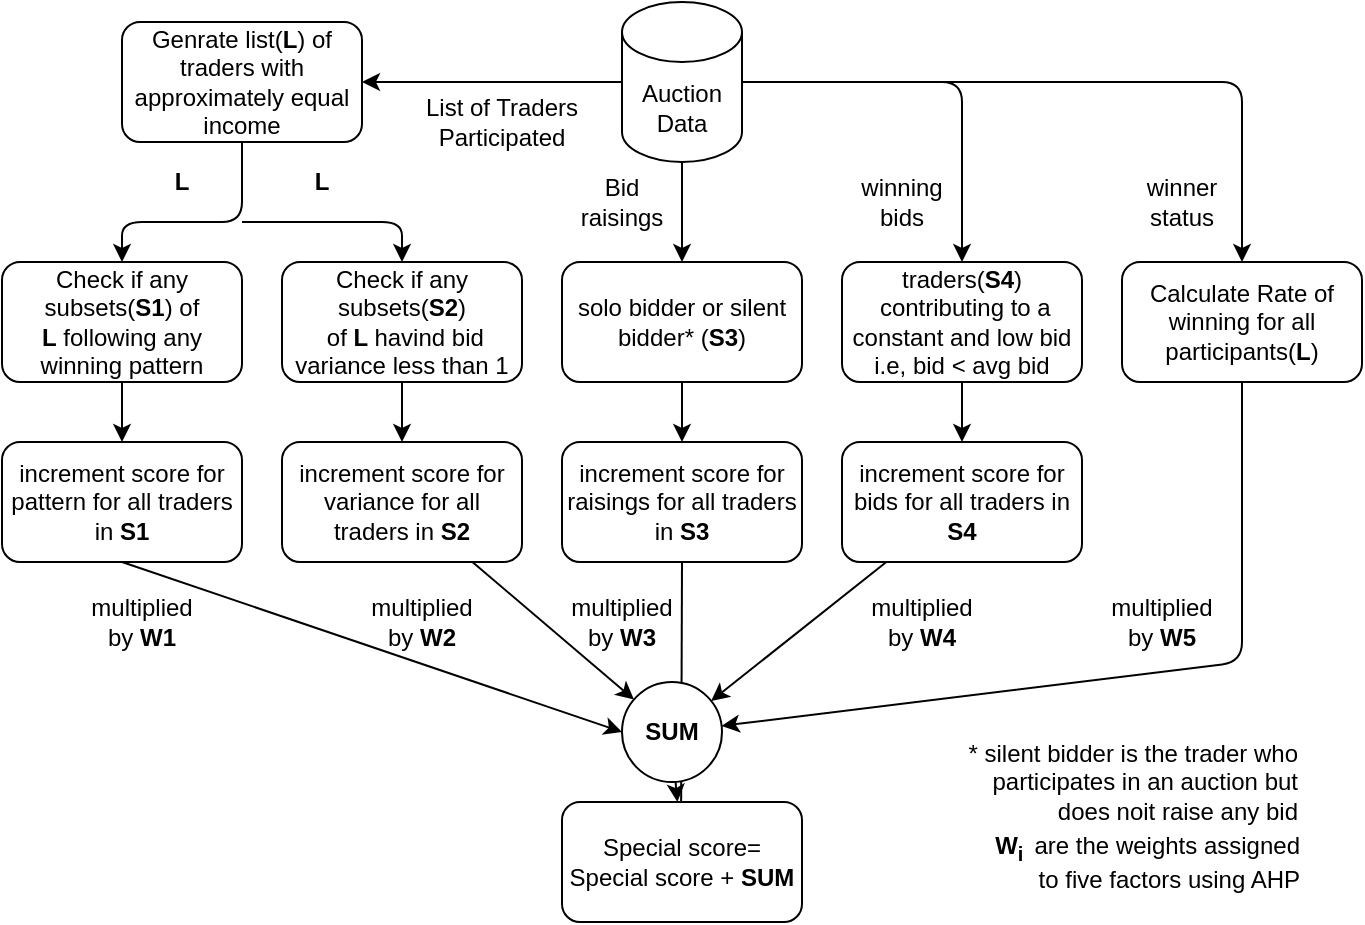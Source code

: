 <mxfile version="14.2.7" type="device"><diagram id="gnQUmHNPhaSBGJ1AbpWR" name="Page-1"><mxGraphModel dx="868" dy="425" grid="1" gridSize="10" guides="1" tooltips="1" connect="1" arrows="1" fold="1" page="1" pageScale="1" pageWidth="850" pageHeight="1100" math="0" shadow="0"><root><mxCell id="0"/><mxCell id="1" parent="0"/><mxCell id="QG1C3e0sccsq5ow90GUI-1" value="Auction Data" style="shape=cylinder3;whiteSpace=wrap;html=1;boundedLbl=1;backgroundOutline=1;size=15;" vertex="1" parent="1"><mxGeometry x="390" y="210" width="60" height="80" as="geometry"/></mxCell><mxCell id="QG1C3e0sccsq5ow90GUI-2" value="Genrate list(&lt;b&gt;L&lt;/b&gt;) of traders with approximately equal income" style="rounded=1;whiteSpace=wrap;html=1;" vertex="1" parent="1"><mxGeometry x="140" y="220" width="120" height="60" as="geometry"/></mxCell><mxCell id="QG1C3e0sccsq5ow90GUI-3" value="" style="endArrow=classic;html=1;entryX=1;entryY=0.5;entryDx=0;entryDy=0;" edge="1" parent="1" source="QG1C3e0sccsq5ow90GUI-1" target="QG1C3e0sccsq5ow90GUI-2"><mxGeometry width="50" height="50" relative="1" as="geometry"><mxPoint x="400" y="420" as="sourcePoint"/><mxPoint x="450" y="370" as="targetPoint"/></mxGeometry></mxCell><mxCell id="QG1C3e0sccsq5ow90GUI-4" value="List of Traders Participated" style="text;html=1;strokeColor=none;fillColor=none;align=center;verticalAlign=middle;whiteSpace=wrap;rounded=0;" vertex="1" parent="1"><mxGeometry x="290" y="260" width="80" height="20" as="geometry"/></mxCell><mxCell id="QG1C3e0sccsq5ow90GUI-5" value="Check if any subsets(&lt;b&gt;S1&lt;/b&gt;) of &lt;b&gt;L&lt;/b&gt;&amp;nbsp;following any winning pattern" style="rounded=1;whiteSpace=wrap;html=1;" vertex="1" parent="1"><mxGeometry x="80" y="340" width="120" height="60" as="geometry"/></mxCell><mxCell id="QG1C3e0sccsq5ow90GUI-6" value="Check if any subsets(&lt;b&gt;S2&lt;/b&gt;)&lt;br&gt;&amp;nbsp;of &lt;b&gt;L &lt;/b&gt;havind bid variance less than 1" style="rounded=1;whiteSpace=wrap;html=1;" vertex="1" parent="1"><mxGeometry x="220" y="340" width="120" height="60" as="geometry"/></mxCell><mxCell id="QG1C3e0sccsq5ow90GUI-7" value="solo bidder or silent bidder* (&lt;b&gt;S3&lt;/b&gt;)" style="rounded=1;whiteSpace=wrap;html=1;" vertex="1" parent="1"><mxGeometry x="360" y="340" width="120" height="60" as="geometry"/></mxCell><mxCell id="QG1C3e0sccsq5ow90GUI-8" value="traders(&lt;b&gt;S4&lt;/b&gt;)&lt;br&gt;&amp;nbsp;contributing to a constant and low bid i.e, bid &amp;lt; avg bid" style="rounded=1;whiteSpace=wrap;html=1;" vertex="1" parent="1"><mxGeometry x="500" y="340" width="120" height="60" as="geometry"/></mxCell><mxCell id="QG1C3e0sccsq5ow90GUI-9" value="Calculate Rate of winning for all participants(&lt;b&gt;L&lt;/b&gt;)" style="rounded=1;whiteSpace=wrap;html=1;" vertex="1" parent="1"><mxGeometry x="640" y="340" width="120" height="60" as="geometry"/></mxCell><mxCell id="QG1C3e0sccsq5ow90GUI-10" value="" style="endArrow=classic;html=1;exitX=0.5;exitY=1;exitDx=0;exitDy=0;" edge="1" parent="1" source="QG1C3e0sccsq5ow90GUI-2" target="QG1C3e0sccsq5ow90GUI-5"><mxGeometry width="50" height="50" relative="1" as="geometry"><mxPoint x="240" y="330" as="sourcePoint"/><mxPoint x="290" y="280" as="targetPoint"/><Array as="points"><mxPoint x="200" y="320"/><mxPoint x="140" y="320"/></Array></mxGeometry></mxCell><mxCell id="QG1C3e0sccsq5ow90GUI-11" value="" style="endArrow=classic;html=1;entryX=0.5;entryY=0;entryDx=0;entryDy=0;" edge="1" parent="1" target="QG1C3e0sccsq5ow90GUI-6"><mxGeometry width="50" height="50" relative="1" as="geometry"><mxPoint x="200" y="320" as="sourcePoint"/><mxPoint x="290" y="360" as="targetPoint"/><Array as="points"><mxPoint x="280" y="320"/></Array></mxGeometry></mxCell><mxCell id="QG1C3e0sccsq5ow90GUI-12" value="&lt;b&gt;L&lt;/b&gt;" style="text;html=1;strokeColor=none;fillColor=none;align=center;verticalAlign=middle;whiteSpace=wrap;rounded=0;" vertex="1" parent="1"><mxGeometry x="150" y="290" width="40" height="20" as="geometry"/></mxCell><mxCell id="QG1C3e0sccsq5ow90GUI-14" value="&lt;b&gt;L&lt;/b&gt;" style="text;html=1;strokeColor=none;fillColor=none;align=center;verticalAlign=middle;whiteSpace=wrap;rounded=0;" vertex="1" parent="1"><mxGeometry x="220" y="290" width="40" height="20" as="geometry"/></mxCell><mxCell id="QG1C3e0sccsq5ow90GUI-15" value="" style="endArrow=classic;html=1;" edge="1" parent="1" source="QG1C3e0sccsq5ow90GUI-1" target="QG1C3e0sccsq5ow90GUI-7"><mxGeometry width="50" height="50" relative="1" as="geometry"><mxPoint x="400" y="460" as="sourcePoint"/><mxPoint x="450" y="410" as="targetPoint"/></mxGeometry></mxCell><mxCell id="QG1C3e0sccsq5ow90GUI-16" value="" style="endArrow=classic;html=1;exitX=1;exitY=0.5;exitDx=0;exitDy=0;exitPerimeter=0;" edge="1" parent="1" source="QG1C3e0sccsq5ow90GUI-1" target="QG1C3e0sccsq5ow90GUI-8"><mxGeometry width="50" height="50" relative="1" as="geometry"><mxPoint x="400" y="460" as="sourcePoint"/><mxPoint x="550" y="360" as="targetPoint"/><Array as="points"><mxPoint x="560" y="250"/></Array></mxGeometry></mxCell><mxCell id="QG1C3e0sccsq5ow90GUI-17" value="Bid raisings" style="text;html=1;strokeColor=none;fillColor=none;align=center;verticalAlign=middle;whiteSpace=wrap;rounded=0;" vertex="1" parent="1"><mxGeometry x="370" y="300" width="40" height="20" as="geometry"/></mxCell><mxCell id="QG1C3e0sccsq5ow90GUI-18" value="winning bids" style="text;html=1;strokeColor=none;fillColor=none;align=center;verticalAlign=middle;whiteSpace=wrap;rounded=0;" vertex="1" parent="1"><mxGeometry x="510" y="300" width="40" height="20" as="geometry"/></mxCell><mxCell id="QG1C3e0sccsq5ow90GUI-19" value="" style="endArrow=classic;html=1;" edge="1" parent="1" target="QG1C3e0sccsq5ow90GUI-9"><mxGeometry width="50" height="50" relative="1" as="geometry"><mxPoint x="550" y="250" as="sourcePoint"/><mxPoint x="450" y="400" as="targetPoint"/><Array as="points"><mxPoint x="700" y="250"/></Array></mxGeometry></mxCell><mxCell id="QG1C3e0sccsq5ow90GUI-20" value="winner status" style="text;html=1;strokeColor=none;fillColor=none;align=center;verticalAlign=middle;whiteSpace=wrap;rounded=0;" vertex="1" parent="1"><mxGeometry x="650" y="300" width="40" height="20" as="geometry"/></mxCell><mxCell id="QG1C3e0sccsq5ow90GUI-21" value="increment score for pattern for all traders in &lt;b&gt;S1&lt;/b&gt;" style="rounded=1;whiteSpace=wrap;html=1;" vertex="1" parent="1"><mxGeometry x="80" y="430" width="120" height="60" as="geometry"/></mxCell><mxCell id="QG1C3e0sccsq5ow90GUI-22" value="increment score for variance for all traders in &lt;b&gt;S2&lt;/b&gt;" style="rounded=1;whiteSpace=wrap;html=1;" vertex="1" parent="1"><mxGeometry x="220" y="430" width="120" height="60" as="geometry"/></mxCell><mxCell id="QG1C3e0sccsq5ow90GUI-23" value="increment score for raisings for all traders in &lt;b&gt;S3&lt;/b&gt;" style="rounded=1;whiteSpace=wrap;html=1;" vertex="1" parent="1"><mxGeometry x="360" y="430" width="120" height="60" as="geometry"/></mxCell><mxCell id="QG1C3e0sccsq5ow90GUI-24" value="increment score for bids for all traders in &lt;b&gt;S4&lt;/b&gt;" style="rounded=1;whiteSpace=wrap;html=1;" vertex="1" parent="1"><mxGeometry x="500" y="430" width="120" height="60" as="geometry"/></mxCell><mxCell id="QG1C3e0sccsq5ow90GUI-26" value="" style="endArrow=classic;html=1;" edge="1" parent="1" source="QG1C3e0sccsq5ow90GUI-8" target="QG1C3e0sccsq5ow90GUI-24"><mxGeometry width="50" height="50" relative="1" as="geometry"><mxPoint x="400" y="560" as="sourcePoint"/><mxPoint x="450" y="510" as="targetPoint"/></mxGeometry></mxCell><mxCell id="QG1C3e0sccsq5ow90GUI-27" value="" style="endArrow=classic;html=1;" edge="1" parent="1" source="QG1C3e0sccsq5ow90GUI-7" target="QG1C3e0sccsq5ow90GUI-23"><mxGeometry width="50" height="50" relative="1" as="geometry"><mxPoint x="410" y="570" as="sourcePoint"/><mxPoint x="460" y="520" as="targetPoint"/></mxGeometry></mxCell><mxCell id="QG1C3e0sccsq5ow90GUI-28" value="" style="endArrow=classic;html=1;" edge="1" parent="1" source="QG1C3e0sccsq5ow90GUI-6" target="QG1C3e0sccsq5ow90GUI-22"><mxGeometry width="50" height="50" relative="1" as="geometry"><mxPoint x="420" y="580" as="sourcePoint"/><mxPoint x="470" y="530" as="targetPoint"/></mxGeometry></mxCell><mxCell id="QG1C3e0sccsq5ow90GUI-29" value="" style="endArrow=classic;html=1;" edge="1" parent="1" source="QG1C3e0sccsq5ow90GUI-5" target="QG1C3e0sccsq5ow90GUI-21"><mxGeometry width="50" height="50" relative="1" as="geometry"><mxPoint x="430" y="590" as="sourcePoint"/><mxPoint x="480" y="540" as="targetPoint"/></mxGeometry></mxCell><mxCell id="QG1C3e0sccsq5ow90GUI-30" value="" style="endArrow=classic;html=1;" edge="1" parent="1" source="QG1C3e0sccsq5ow90GUI-9" target="QG1C3e0sccsq5ow90GUI-46"><mxGeometry width="50" height="50" relative="1" as="geometry"><mxPoint x="400" y="560" as="sourcePoint"/><mxPoint x="450" y="650" as="targetPoint"/><Array as="points"><mxPoint x="700" y="540"/></Array></mxGeometry></mxCell><mxCell id="QG1C3e0sccsq5ow90GUI-31" value="" style="endArrow=classic;html=1;" edge="1" parent="1" source="QG1C3e0sccsq5ow90GUI-24" target="QG1C3e0sccsq5ow90GUI-46"><mxGeometry width="50" height="50" relative="1" as="geometry"><mxPoint x="445" y="600" as="sourcePoint"/><mxPoint x="445" y="650" as="targetPoint"/></mxGeometry></mxCell><mxCell id="QG1C3e0sccsq5ow90GUI-32" value="" style="endArrow=classic;html=1;exitX=0.5;exitY=1;exitDx=0;exitDy=0;" edge="1" parent="1" source="QG1C3e0sccsq5ow90GUI-23"><mxGeometry width="50" height="50" relative="1" as="geometry"><mxPoint x="419.5" y="580" as="sourcePoint"/><mxPoint x="419.5" y="630" as="targetPoint"/></mxGeometry></mxCell><mxCell id="QG1C3e0sccsq5ow90GUI-33" value="" style="endArrow=classic;html=1;" edge="1" parent="1" source="QG1C3e0sccsq5ow90GUI-22" target="QG1C3e0sccsq5ow90GUI-46"><mxGeometry width="50" height="50" relative="1" as="geometry"><mxPoint x="300" y="560" as="sourcePoint"/><mxPoint x="400.5" y="645" as="targetPoint"/></mxGeometry></mxCell><mxCell id="QG1C3e0sccsq5ow90GUI-34" value="" style="endArrow=classic;html=1;entryX=0;entryY=0.5;entryDx=0;entryDy=0;exitX=0.5;exitY=1;exitDx=0;exitDy=0;" edge="1" parent="1" source="QG1C3e0sccsq5ow90GUI-21" target="QG1C3e0sccsq5ow90GUI-46"><mxGeometry width="50" height="50" relative="1" as="geometry"><mxPoint x="139.5" y="540" as="sourcePoint"/><mxPoint x="139.5" y="590" as="targetPoint"/></mxGeometry></mxCell><mxCell id="QG1C3e0sccsq5ow90GUI-37" value="multiplied by &lt;b&gt;W1&lt;/b&gt;" style="text;html=1;strokeColor=none;fillColor=none;align=center;verticalAlign=middle;whiteSpace=wrap;rounded=0;" vertex="1" parent="1"><mxGeometry x="130" y="510" width="40" height="20" as="geometry"/></mxCell><mxCell id="QG1C3e0sccsq5ow90GUI-42" value="multiplied by &lt;b&gt;W2&lt;/b&gt;" style="text;html=1;strokeColor=none;fillColor=none;align=center;verticalAlign=middle;whiteSpace=wrap;rounded=0;" vertex="1" parent="1"><mxGeometry x="270" y="510" width="40" height="20" as="geometry"/></mxCell><mxCell id="QG1C3e0sccsq5ow90GUI-43" value="multiplied by &lt;b&gt;W3&lt;/b&gt;" style="text;html=1;strokeColor=none;fillColor=none;align=center;verticalAlign=middle;whiteSpace=wrap;rounded=0;" vertex="1" parent="1"><mxGeometry x="370" y="510" width="40" height="20" as="geometry"/></mxCell><mxCell id="QG1C3e0sccsq5ow90GUI-44" value="multiplied by &lt;b&gt;W4&lt;/b&gt;" style="text;html=1;strokeColor=none;fillColor=none;align=center;verticalAlign=middle;whiteSpace=wrap;rounded=0;" vertex="1" parent="1"><mxGeometry x="520" y="510" width="40" height="20" as="geometry"/></mxCell><mxCell id="QG1C3e0sccsq5ow90GUI-45" value="multiplied by &lt;b&gt;W5&lt;/b&gt;" style="text;html=1;strokeColor=none;fillColor=none;align=center;verticalAlign=middle;whiteSpace=wrap;rounded=0;" vertex="1" parent="1"><mxGeometry x="640" y="510" width="40" height="20" as="geometry"/></mxCell><mxCell id="QG1C3e0sccsq5ow90GUI-46" value="&lt;b&gt;SUM&lt;/b&gt;" style="ellipse;whiteSpace=wrap;html=1;aspect=fixed;" vertex="1" parent="1"><mxGeometry x="390" y="550" width="50" height="50" as="geometry"/></mxCell><mxCell id="QG1C3e0sccsq5ow90GUI-53" value="" style="endArrow=classic;html=1;" edge="1" parent="1" source="QG1C3e0sccsq5ow90GUI-46" target="QG1C3e0sccsq5ow90GUI-54"><mxGeometry width="50" height="50" relative="1" as="geometry"><mxPoint x="400" y="600" as="sourcePoint"/><mxPoint x="450" y="550" as="targetPoint"/></mxGeometry></mxCell><mxCell id="QG1C3e0sccsq5ow90GUI-54" value="Special score= Special score + &lt;b&gt;SUM&lt;/b&gt;" style="rounded=1;whiteSpace=wrap;html=1;" vertex="1" parent="1"><mxGeometry x="360" y="610" width="120" height="60" as="geometry"/></mxCell><mxCell id="QG1C3e0sccsq5ow90GUI-55" value="* silent bidder is the trader who participates in an auction but does noit raise any bid" style="text;html=1;strokeColor=none;fillColor=none;align=right;verticalAlign=middle;whiteSpace=wrap;rounded=0;" vertex="1" parent="1"><mxGeometry x="560" y="590" width="170" height="20" as="geometry"/></mxCell><mxCell id="QG1C3e0sccsq5ow90GUI-56" value="&lt;div style=&quot;text-align: right&quot;&gt;&lt;b&gt;W&lt;/b&gt;&lt;sub style=&quot;font-weight: bold&quot;&gt;i&amp;nbsp;&amp;nbsp;&lt;/sub&gt;&lt;span&gt;are the weights assigned to five factors using AHP&lt;/span&gt;&lt;/div&gt;" style="text;html=1;strokeColor=none;fillColor=none;align=center;verticalAlign=middle;whiteSpace=wrap;rounded=0;" vertex="1" parent="1"><mxGeometry x="570" y="630" width="160" height="20" as="geometry"/></mxCell></root></mxGraphModel></diagram></mxfile>
